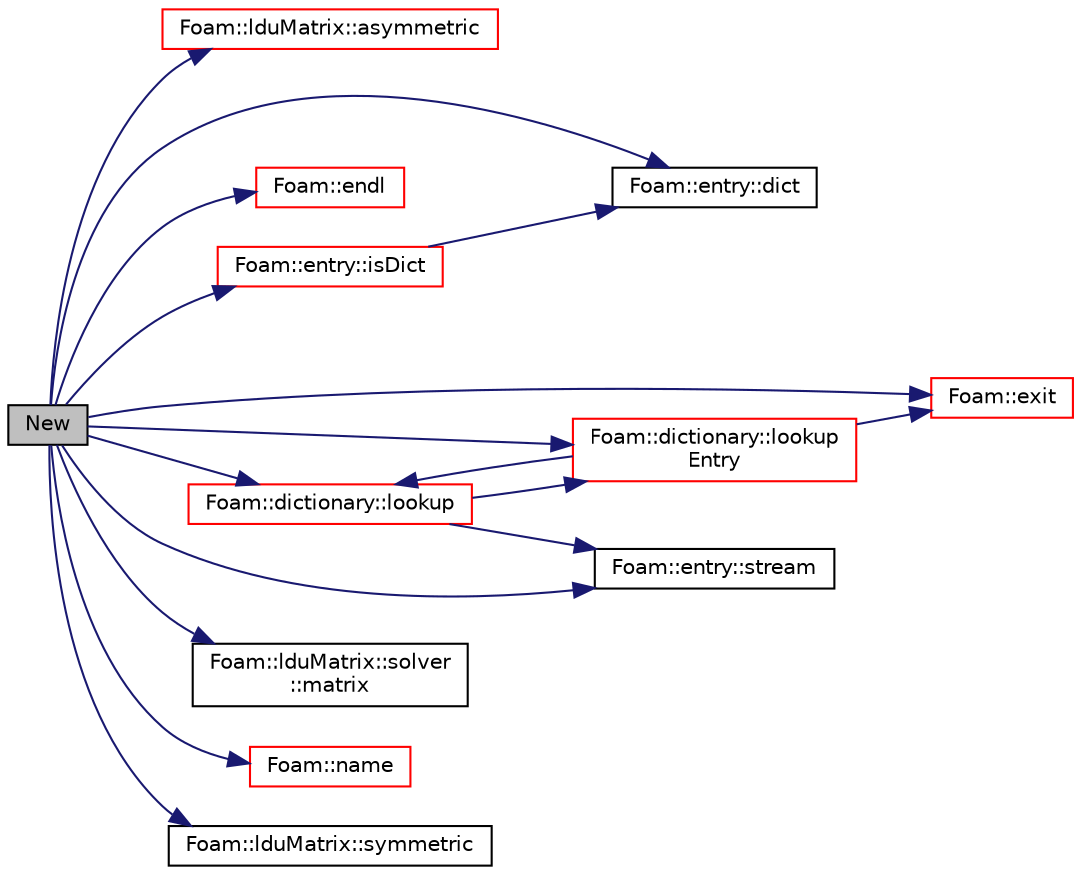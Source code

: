 digraph "New"
{
  bgcolor="transparent";
  edge [fontname="Helvetica",fontsize="10",labelfontname="Helvetica",labelfontsize="10"];
  node [fontname="Helvetica",fontsize="10",shape=record];
  rankdir="LR";
  Node1 [label="New",height=0.2,width=0.4,color="black", fillcolor="grey75", style="filled", fontcolor="black"];
  Node1 -> Node2 [color="midnightblue",fontsize="10",style="solid",fontname="Helvetica"];
  Node2 [label="Foam::lduMatrix::asymmetric",height=0.2,width=0.4,color="red",URL="$a01305.html#aa9d1039c9d27fbd5467eadc204a33c21"];
  Node1 -> Node3 [color="midnightblue",fontsize="10",style="solid",fontname="Helvetica"];
  Node3 [label="Foam::entry::dict",height=0.2,width=0.4,color="black",URL="$a00669.html#afc13fd3e1a6858d0e483f32306831d71",tooltip="Return dictionary if this entry is a dictionary. "];
  Node1 -> Node4 [color="midnightblue",fontsize="10",style="solid",fontname="Helvetica"];
  Node4 [label="Foam::endl",height=0.2,width=0.4,color="red",URL="$a10979.html#a2db8fe02a0d3909e9351bb4275b23ce4",tooltip="Add newline and flush stream. "];
  Node1 -> Node5 [color="midnightblue",fontsize="10",style="solid",fontname="Helvetica"];
  Node5 [label="Foam::exit",height=0.2,width=0.4,color="red",URL="$a10979.html#a06ca7250d8e89caf05243ec094843642"];
  Node1 -> Node6 [color="midnightblue",fontsize="10",style="solid",fontname="Helvetica"];
  Node6 [label="Foam::entry::isDict",height=0.2,width=0.4,color="red",URL="$a00669.html#aabe4453aa5aff1bb53c34ceda451eac7",tooltip="Return true if this entry is a dictionary. "];
  Node6 -> Node3 [color="midnightblue",fontsize="10",style="solid",fontname="Helvetica"];
  Node1 -> Node7 [color="midnightblue",fontsize="10",style="solid",fontname="Helvetica"];
  Node7 [label="Foam::dictionary::lookup",height=0.2,width=0.4,color="red",URL="$a00530.html#a8baab402d653d6e789f67c57e23a5b59",tooltip="Find and return an entry data stream. "];
  Node7 -> Node8 [color="midnightblue",fontsize="10",style="solid",fontname="Helvetica"];
  Node8 [label="Foam::dictionary::lookup\lEntry",height=0.2,width=0.4,color="red",URL="$a00530.html#a04afcfa85cd72911be05a167b6a61463",tooltip="Find and return an entry data stream if present otherwise error. "];
  Node8 -> Node5 [color="midnightblue",fontsize="10",style="solid",fontname="Helvetica"];
  Node8 -> Node7 [color="midnightblue",fontsize="10",style="solid",fontname="Helvetica"];
  Node7 -> Node9 [color="midnightblue",fontsize="10",style="solid",fontname="Helvetica"];
  Node9 [label="Foam::entry::stream",height=0.2,width=0.4,color="black",URL="$a00669.html#ad20f888e6dd30f28244402cbea8e08eb",tooltip="Return token stream if this entry is a primitive entry. "];
  Node1 -> Node8 [color="midnightblue",fontsize="10",style="solid",fontname="Helvetica"];
  Node1 -> Node10 [color="midnightblue",fontsize="10",style="solid",fontname="Helvetica"];
  Node10 [label="Foam::lduMatrix::solver\l::matrix",height=0.2,width=0.4,color="black",URL="$a02446.html#a6c69a7b7081aed05771c6da44c39d654"];
  Node1 -> Node11 [color="midnightblue",fontsize="10",style="solid",fontname="Helvetica"];
  Node11 [label="Foam::name",height=0.2,width=0.4,color="red",URL="$a10979.html#adcb0df2bd4953cb6bb390272d8263c3a",tooltip="Return a string representation of a complex. "];
  Node1 -> Node9 [color="midnightblue",fontsize="10",style="solid",fontname="Helvetica"];
  Node1 -> Node12 [color="midnightblue",fontsize="10",style="solid",fontname="Helvetica"];
  Node12 [label="Foam::lduMatrix::symmetric",height=0.2,width=0.4,color="black",URL="$a01305.html#a4c78e98ff53f5609f0607ec22be37157"];
}
